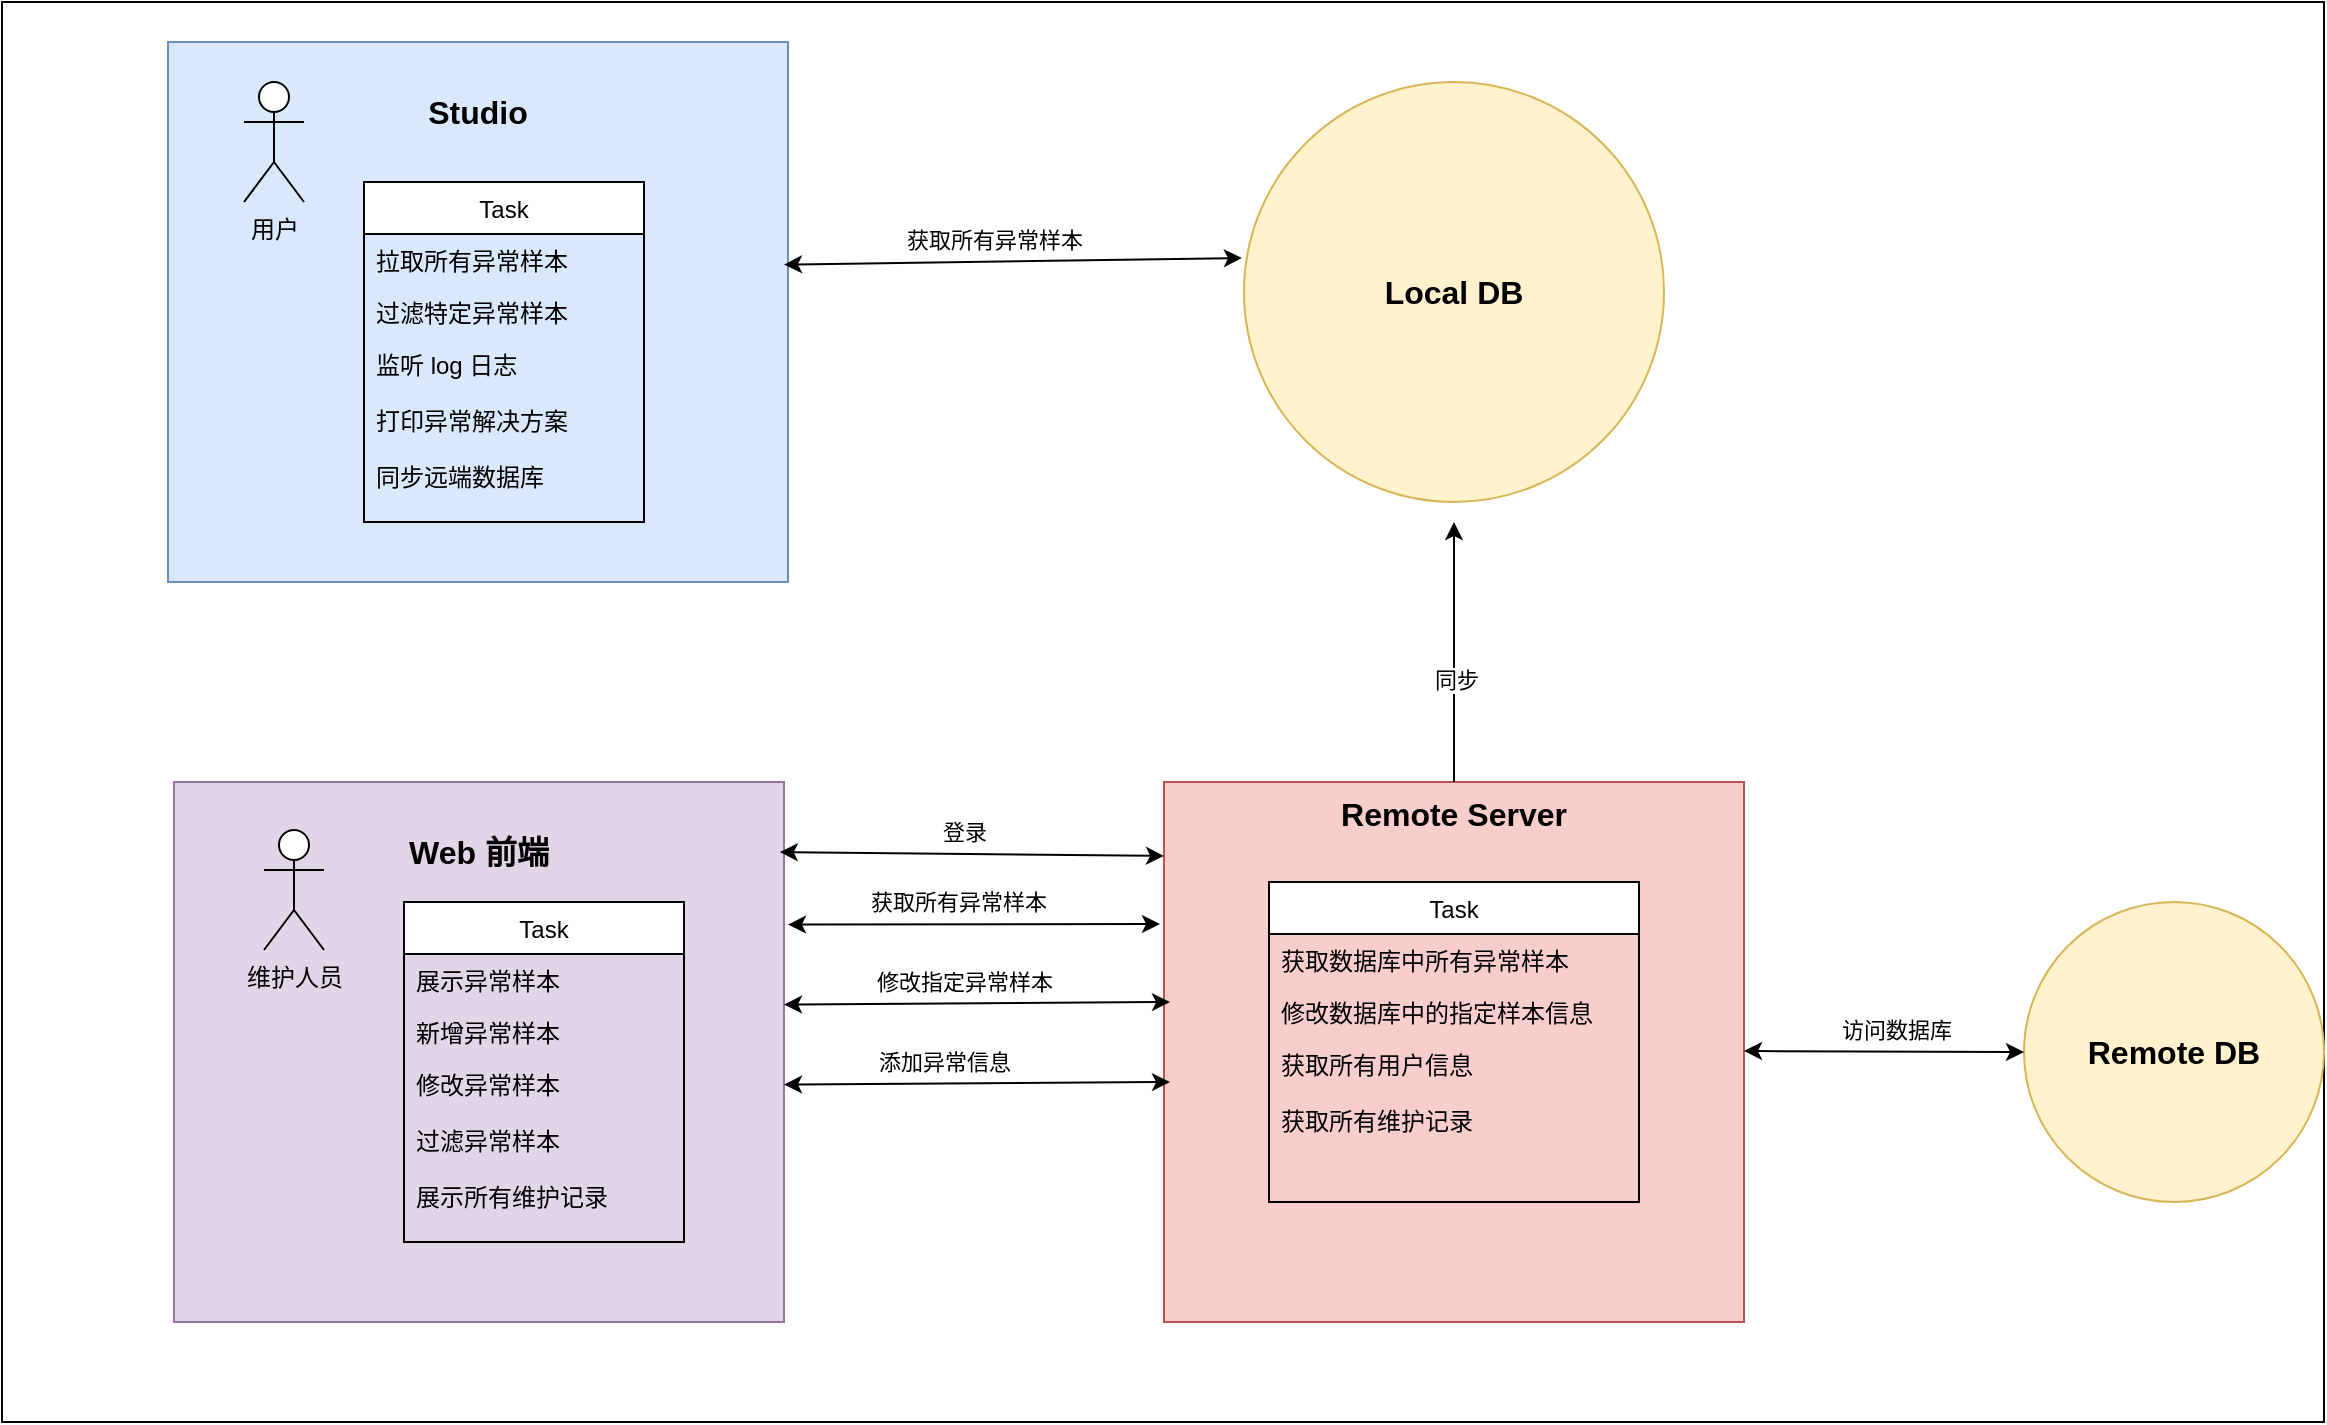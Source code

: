 <mxfile version="14.9.0" type="github">
  <diagram id="Bo_jNrE_95QqJOiNWw3U" name="第 1 页">
    <mxGraphModel dx="1422" dy="762" grid="1" gridSize="10" guides="1" tooltips="1" connect="1" arrows="1" fold="1" page="1" pageScale="1" pageWidth="1169" pageHeight="827" math="0" shadow="0">
      <root>
        <mxCell id="0" />
        <mxCell id="1" parent="0" />
        <mxCell id="EnjzS-1P2QAIcsNXODQ2-40" value="" style="rounded=0;whiteSpace=wrap;html=1;" vertex="1" parent="1">
          <mxGeometry x="39" width="1161" height="710" as="geometry" />
        </mxCell>
        <mxCell id="EnjzS-1P2QAIcsNXODQ2-4" value="&lt;font style=&quot;font-size: 16px&quot;&gt;&lt;b&gt;&lt;br&gt;Studio&lt;/b&gt;&lt;/font&gt;" style="rounded=0;whiteSpace=wrap;html=1;fillColor=#dae8fc;strokeColor=#6c8ebf;horizontal=1;align=center;verticalAlign=top;" vertex="1" parent="1">
          <mxGeometry x="122" y="20" width="310" height="270" as="geometry" />
        </mxCell>
        <mxCell id="EnjzS-1P2QAIcsNXODQ2-5" value="&lt;font size=&quot;1&quot;&gt;&lt;b style=&quot;font-size: 16px&quot;&gt;&lt;br&gt;Web 前端&lt;/b&gt;&lt;/font&gt;" style="rounded=0;whiteSpace=wrap;html=1;fillColor=#e1d5e7;strokeColor=#9673a6;verticalAlign=top;" vertex="1" parent="1">
          <mxGeometry x="125" y="390" width="305" height="270" as="geometry" />
        </mxCell>
        <mxCell id="EnjzS-1P2QAIcsNXODQ2-6" value="&lt;b&gt;&lt;font style=&quot;font-size: 16px&quot;&gt;Remote Server&lt;/font&gt;&lt;/b&gt;" style="rounded=0;whiteSpace=wrap;html=1;fillColor=#f8cecc;strokeColor=#b85450;verticalAlign=top;" vertex="1" parent="1">
          <mxGeometry x="620" y="390" width="290" height="270" as="geometry" />
        </mxCell>
        <mxCell id="EnjzS-1P2QAIcsNXODQ2-10" value="" style="endArrow=classic;startArrow=classic;html=1;entryX=0;entryY=0.137;entryDx=0;entryDy=0;entryPerimeter=0;" edge="1" parent="1" target="EnjzS-1P2QAIcsNXODQ2-6">
          <mxGeometry width="50" height="50" relative="1" as="geometry">
            <mxPoint x="427.9" y="425.06" as="sourcePoint" />
            <mxPoint x="620.0" y="420.0" as="targetPoint" />
          </mxGeometry>
        </mxCell>
        <mxCell id="EnjzS-1P2QAIcsNXODQ2-22" value="登录" style="edgeLabel;html=1;align=center;verticalAlign=middle;resizable=0;points=[];" vertex="1" connectable="0" parent="EnjzS-1P2QAIcsNXODQ2-10">
          <mxGeometry x="-0.291" relative="1" as="geometry">
            <mxPoint x="24" y="-11" as="offset" />
          </mxGeometry>
        </mxCell>
        <mxCell id="EnjzS-1P2QAIcsNXODQ2-23" value="" style="endArrow=classic;startArrow=classic;html=1;entryX=-0.005;entryY=0.419;entryDx=0;entryDy=0;entryPerimeter=0;" edge="1" parent="1" target="EnjzS-1P2QAIcsNXODQ2-67">
          <mxGeometry width="50" height="50" relative="1" as="geometry">
            <mxPoint x="430.0" y="131.31" as="sourcePoint" />
            <mxPoint x="623.0" y="130" as="targetPoint" />
          </mxGeometry>
        </mxCell>
        <mxCell id="EnjzS-1P2QAIcsNXODQ2-43" value="获取所有异常样本" style="edgeLabel;html=1;align=center;verticalAlign=middle;resizable=0;points=[];" vertex="1" connectable="0" parent="EnjzS-1P2QAIcsNXODQ2-23">
          <mxGeometry x="-0.16" y="3" relative="1" as="geometry">
            <mxPoint x="9" y="-8" as="offset" />
          </mxGeometry>
        </mxCell>
        <mxCell id="EnjzS-1P2QAIcsNXODQ2-30" value="" style="endArrow=classic;startArrow=classic;html=1;" edge="1" parent="1">
          <mxGeometry width="50" height="50" relative="1" as="geometry">
            <mxPoint x="432.0" y="461.31" as="sourcePoint" />
            <mxPoint x="618" y="461" as="targetPoint" />
          </mxGeometry>
        </mxCell>
        <mxCell id="EnjzS-1P2QAIcsNXODQ2-36" value="获取所有异常样本" style="edgeLabel;html=1;align=center;verticalAlign=middle;resizable=0;points=[];" vertex="1" connectable="0" parent="EnjzS-1P2QAIcsNXODQ2-30">
          <mxGeometry x="-0.15" y="2" relative="1" as="geometry">
            <mxPoint x="6" y="-9" as="offset" />
          </mxGeometry>
        </mxCell>
        <mxCell id="EnjzS-1P2QAIcsNXODQ2-31" value="" style="endArrow=classic;startArrow=classic;html=1;" edge="1" parent="1">
          <mxGeometry width="50" height="50" relative="1" as="geometry">
            <mxPoint x="430.0" y="501.31" as="sourcePoint" />
            <mxPoint x="623" y="500" as="targetPoint" />
          </mxGeometry>
        </mxCell>
        <mxCell id="EnjzS-1P2QAIcsNXODQ2-41" value="修改指定异常样本" style="edgeLabel;html=1;align=center;verticalAlign=middle;resizable=0;points=[];" vertex="1" connectable="0" parent="EnjzS-1P2QAIcsNXODQ2-31">
          <mxGeometry x="-0.223" y="1" relative="1" as="geometry">
            <mxPoint x="15" y="-10" as="offset" />
          </mxGeometry>
        </mxCell>
        <mxCell id="EnjzS-1P2QAIcsNXODQ2-32" value="" style="endArrow=classic;startArrow=classic;html=1;entryX=0.003;entryY=0.625;entryDx=0;entryDy=0;entryPerimeter=0;" edge="1" parent="1">
          <mxGeometry width="50" height="50" relative="1" as="geometry">
            <mxPoint x="430.0" y="541.31" as="sourcePoint" />
            <mxPoint x="623.0" y="540" as="targetPoint" />
          </mxGeometry>
        </mxCell>
        <mxCell id="EnjzS-1P2QAIcsNXODQ2-42" value="添加异常信息" style="edgeLabel;html=1;align=center;verticalAlign=middle;resizable=0;points=[];" vertex="1" connectable="0" parent="EnjzS-1P2QAIcsNXODQ2-32">
          <mxGeometry x="-0.192" relative="1" as="geometry">
            <mxPoint x="2" y="-11" as="offset" />
          </mxGeometry>
        </mxCell>
        <mxCell id="EnjzS-1P2QAIcsNXODQ2-37" value="&lt;b&gt;&lt;font style=&quot;font-size: 16px&quot;&gt;Remote DB&lt;/font&gt;&lt;/b&gt;" style="ellipse;whiteSpace=wrap;html=1;aspect=fixed;fillColor=#fff2cc;strokeColor=#d6b656;" vertex="1" parent="1">
          <mxGeometry x="1050" y="450" width="150" height="150" as="geometry" />
        </mxCell>
        <mxCell id="EnjzS-1P2QAIcsNXODQ2-38" value="访问数据库" style="endArrow=classic;startArrow=classic;html=1;entryX=0;entryY=0.5;entryDx=0;entryDy=0;" edge="1" parent="1" target="EnjzS-1P2QAIcsNXODQ2-37">
          <mxGeometry x="0.076" y="11" width="50" height="50" relative="1" as="geometry">
            <mxPoint x="910" y="524.5" as="sourcePoint" />
            <mxPoint x="1015.96" y="524.56" as="targetPoint" />
            <mxPoint as="offset" />
          </mxGeometry>
        </mxCell>
        <mxCell id="EnjzS-1P2QAIcsNXODQ2-48" value="" style="endArrow=classic;html=1;exitX=0.5;exitY=0;exitDx=0;exitDy=0;" edge="1" parent="1" source="EnjzS-1P2QAIcsNXODQ2-6">
          <mxGeometry width="50" height="50" relative="1" as="geometry">
            <mxPoint x="790" y="300" as="sourcePoint" />
            <mxPoint x="765" y="260" as="targetPoint" />
          </mxGeometry>
        </mxCell>
        <mxCell id="EnjzS-1P2QAIcsNXODQ2-49" value="同步" style="edgeLabel;html=1;align=center;verticalAlign=middle;resizable=0;points=[];" vertex="1" connectable="0" parent="EnjzS-1P2QAIcsNXODQ2-48">
          <mxGeometry x="-0.216" y="-1" relative="1" as="geometry">
            <mxPoint as="offset" />
          </mxGeometry>
        </mxCell>
        <mxCell id="EnjzS-1P2QAIcsNXODQ2-51" value="维护人员" style="shape=umlActor;verticalLabelPosition=bottom;verticalAlign=top;html=1;outlineConnect=0;" vertex="1" parent="1">
          <mxGeometry x="170" y="414" width="30" height="60" as="geometry" />
        </mxCell>
        <mxCell id="EnjzS-1P2QAIcsNXODQ2-52" value="用户" style="shape=umlActor;verticalLabelPosition=bottom;verticalAlign=top;html=1;outlineConnect=0;" vertex="1" parent="1">
          <mxGeometry x="160" y="40" width="30" height="60" as="geometry" />
        </mxCell>
        <mxCell id="EnjzS-1P2QAIcsNXODQ2-54" value="Task" style="swimlane;fontStyle=0;childLayout=stackLayout;horizontal=1;startSize=26;horizontalStack=0;resizeParent=1;resizeParentMax=0;resizeLast=0;collapsible=1;marginBottom=0;" vertex="1" parent="1">
          <mxGeometry x="220" y="90" width="140" height="170" as="geometry" />
        </mxCell>
        <mxCell id="EnjzS-1P2QAIcsNXODQ2-55" value="拉取所有异常样本" style="text;strokeColor=none;fillColor=none;align=left;verticalAlign=top;spacingLeft=4;spacingRight=4;overflow=hidden;rotatable=0;points=[[0,0.5],[1,0.5]];portConstraint=eastwest;" vertex="1" parent="EnjzS-1P2QAIcsNXODQ2-54">
          <mxGeometry y="26" width="140" height="26" as="geometry" />
        </mxCell>
        <mxCell id="EnjzS-1P2QAIcsNXODQ2-56" value="过滤特定异常样本" style="text;strokeColor=none;fillColor=none;align=left;verticalAlign=top;spacingLeft=4;spacingRight=4;overflow=hidden;rotatable=0;points=[[0,0.5],[1,0.5]];portConstraint=eastwest;" vertex="1" parent="EnjzS-1P2QAIcsNXODQ2-54">
          <mxGeometry y="52" width="140" height="26" as="geometry" />
        </mxCell>
        <mxCell id="EnjzS-1P2QAIcsNXODQ2-57" value="监听 log 日志&#xa;&#xa;打印异常解决方案&#xa;&#xa;同步远端数据库" style="text;strokeColor=none;fillColor=none;align=left;verticalAlign=top;spacingLeft=4;spacingRight=4;overflow=hidden;rotatable=0;points=[[0,0.5],[1,0.5]];portConstraint=eastwest;" vertex="1" parent="EnjzS-1P2QAIcsNXODQ2-54">
          <mxGeometry y="78" width="140" height="92" as="geometry" />
        </mxCell>
        <mxCell id="EnjzS-1P2QAIcsNXODQ2-59" value="Task" style="swimlane;fontStyle=0;childLayout=stackLayout;horizontal=1;startSize=26;horizontalStack=0;resizeParent=1;resizeParentMax=0;resizeLast=0;collapsible=1;marginBottom=0;align=center;verticalAlign=top;" vertex="1" parent="1">
          <mxGeometry x="240" y="450" width="140" height="170" as="geometry" />
        </mxCell>
        <mxCell id="EnjzS-1P2QAIcsNXODQ2-60" value="展示异常样本" style="text;strokeColor=none;fillColor=none;align=left;verticalAlign=top;spacingLeft=4;spacingRight=4;overflow=hidden;rotatable=0;points=[[0,0.5],[1,0.5]];portConstraint=eastwest;" vertex="1" parent="EnjzS-1P2QAIcsNXODQ2-59">
          <mxGeometry y="26" width="140" height="26" as="geometry" />
        </mxCell>
        <mxCell id="EnjzS-1P2QAIcsNXODQ2-61" value="新增异常样本" style="text;strokeColor=none;fillColor=none;align=left;verticalAlign=top;spacingLeft=4;spacingRight=4;overflow=hidden;rotatable=0;points=[[0,0.5],[1,0.5]];portConstraint=eastwest;" vertex="1" parent="EnjzS-1P2QAIcsNXODQ2-59">
          <mxGeometry y="52" width="140" height="26" as="geometry" />
        </mxCell>
        <mxCell id="EnjzS-1P2QAIcsNXODQ2-62" value="修改异常样本&#xa;&#xa;过滤异常样本&#xa;&#xa;展示所有维护记录" style="text;strokeColor=none;fillColor=none;align=left;verticalAlign=top;spacingLeft=4;spacingRight=4;overflow=hidden;rotatable=0;points=[[0,0.5],[1,0.5]];portConstraint=eastwest;" vertex="1" parent="EnjzS-1P2QAIcsNXODQ2-59">
          <mxGeometry y="78" width="140" height="92" as="geometry" />
        </mxCell>
        <mxCell id="EnjzS-1P2QAIcsNXODQ2-63" value="Task" style="swimlane;fontStyle=0;childLayout=stackLayout;horizontal=1;startSize=26;horizontalStack=0;resizeParent=1;resizeParentMax=0;resizeLast=0;collapsible=1;marginBottom=0;align=center;verticalAlign=top;" vertex="1" parent="1">
          <mxGeometry x="672.5" y="440" width="185" height="160" as="geometry" />
        </mxCell>
        <mxCell id="EnjzS-1P2QAIcsNXODQ2-64" value="获取数据库中所有异常样本" style="text;strokeColor=none;fillColor=none;align=left;verticalAlign=top;spacingLeft=4;spacingRight=4;overflow=hidden;rotatable=0;points=[[0,0.5],[1,0.5]];portConstraint=eastwest;" vertex="1" parent="EnjzS-1P2QAIcsNXODQ2-63">
          <mxGeometry y="26" width="185" height="26" as="geometry" />
        </mxCell>
        <mxCell id="EnjzS-1P2QAIcsNXODQ2-65" value="修改数据库中的指定样本信息" style="text;strokeColor=none;fillColor=none;align=left;verticalAlign=top;spacingLeft=4;spacingRight=4;overflow=hidden;rotatable=0;points=[[0,0.5],[1,0.5]];portConstraint=eastwest;" vertex="1" parent="EnjzS-1P2QAIcsNXODQ2-63">
          <mxGeometry y="52" width="185" height="26" as="geometry" />
        </mxCell>
        <mxCell id="EnjzS-1P2QAIcsNXODQ2-66" value="获取所有用户信息&#xa;&#xa;获取所有维护记录" style="text;strokeColor=none;fillColor=none;align=left;verticalAlign=top;spacingLeft=4;spacingRight=4;overflow=hidden;rotatable=0;points=[[0,0.5],[1,0.5]];portConstraint=eastwest;" vertex="1" parent="EnjzS-1P2QAIcsNXODQ2-63">
          <mxGeometry y="78" width="185" height="82" as="geometry" />
        </mxCell>
        <mxCell id="EnjzS-1P2QAIcsNXODQ2-67" value="&lt;b&gt;&lt;font style=&quot;font-size: 16px&quot;&gt;Local DB&lt;/font&gt;&lt;/b&gt;" style="ellipse;whiteSpace=wrap;html=1;aspect=fixed;fillColor=#fff2cc;strokeColor=#d6b656;" vertex="1" parent="1">
          <mxGeometry x="660" y="40" width="210" height="210" as="geometry" />
        </mxCell>
      </root>
    </mxGraphModel>
  </diagram>
</mxfile>
